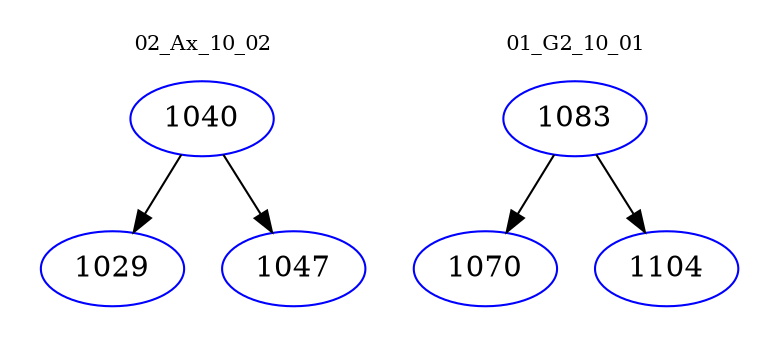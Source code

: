 digraph{
subgraph cluster_0 {
color = white
label = "02_Ax_10_02";
fontsize=10;
T0_1040 [label="1040", color="blue"]
T0_1040 -> T0_1029 [color="black"]
T0_1029 [label="1029", color="blue"]
T0_1040 -> T0_1047 [color="black"]
T0_1047 [label="1047", color="blue"]
}
subgraph cluster_1 {
color = white
label = "01_G2_10_01";
fontsize=10;
T1_1083 [label="1083", color="blue"]
T1_1083 -> T1_1070 [color="black"]
T1_1070 [label="1070", color="blue"]
T1_1083 -> T1_1104 [color="black"]
T1_1104 [label="1104", color="blue"]
}
}
